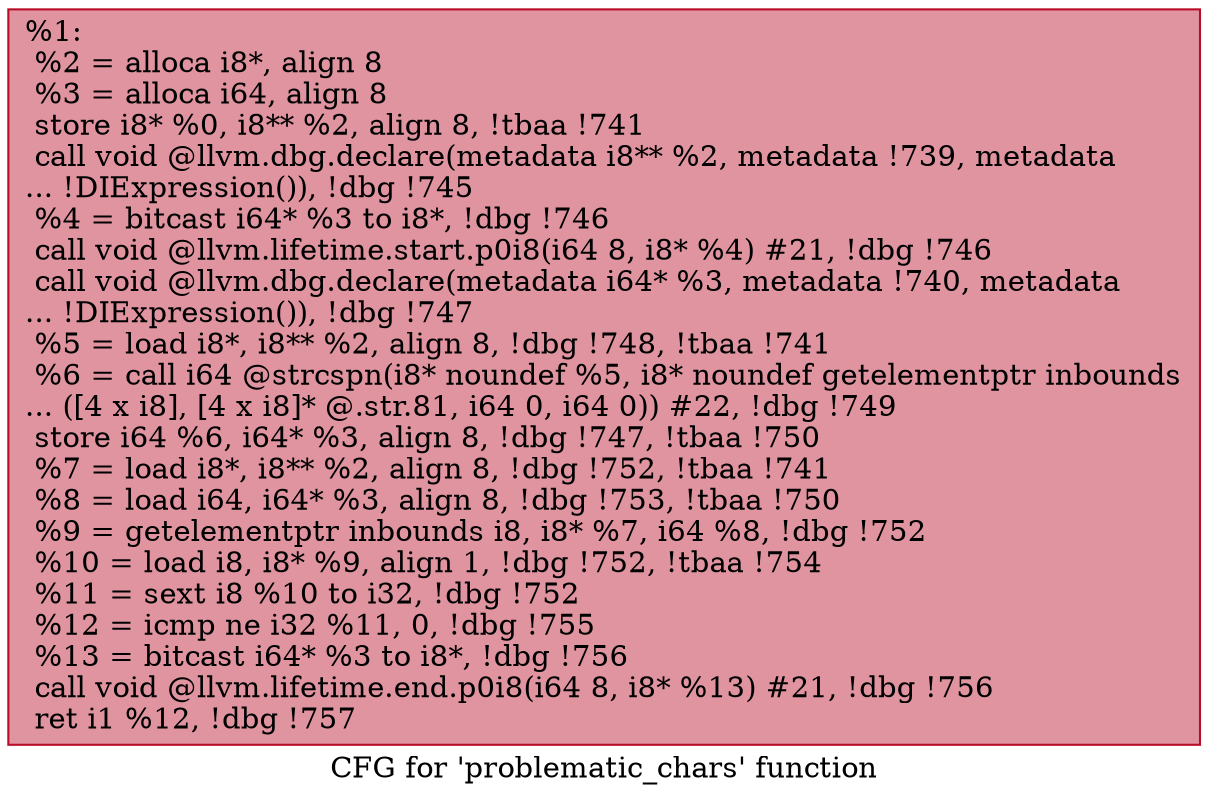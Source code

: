 digraph "CFG for 'problematic_chars' function" {
	label="CFG for 'problematic_chars' function";

	Node0x17db510 [shape=record,color="#b70d28ff", style=filled, fillcolor="#b70d2870",label="{%1:\l  %2 = alloca i8*, align 8\l  %3 = alloca i64, align 8\l  store i8* %0, i8** %2, align 8, !tbaa !741\l  call void @llvm.dbg.declare(metadata i8** %2, metadata !739, metadata\l... !DIExpression()), !dbg !745\l  %4 = bitcast i64* %3 to i8*, !dbg !746\l  call void @llvm.lifetime.start.p0i8(i64 8, i8* %4) #21, !dbg !746\l  call void @llvm.dbg.declare(metadata i64* %3, metadata !740, metadata\l... !DIExpression()), !dbg !747\l  %5 = load i8*, i8** %2, align 8, !dbg !748, !tbaa !741\l  %6 = call i64 @strcspn(i8* noundef %5, i8* noundef getelementptr inbounds\l... ([4 x i8], [4 x i8]* @.str.81, i64 0, i64 0)) #22, !dbg !749\l  store i64 %6, i64* %3, align 8, !dbg !747, !tbaa !750\l  %7 = load i8*, i8** %2, align 8, !dbg !752, !tbaa !741\l  %8 = load i64, i64* %3, align 8, !dbg !753, !tbaa !750\l  %9 = getelementptr inbounds i8, i8* %7, i64 %8, !dbg !752\l  %10 = load i8, i8* %9, align 1, !dbg !752, !tbaa !754\l  %11 = sext i8 %10 to i32, !dbg !752\l  %12 = icmp ne i32 %11, 0, !dbg !755\l  %13 = bitcast i64* %3 to i8*, !dbg !756\l  call void @llvm.lifetime.end.p0i8(i64 8, i8* %13) #21, !dbg !756\l  ret i1 %12, !dbg !757\l}"];
}
